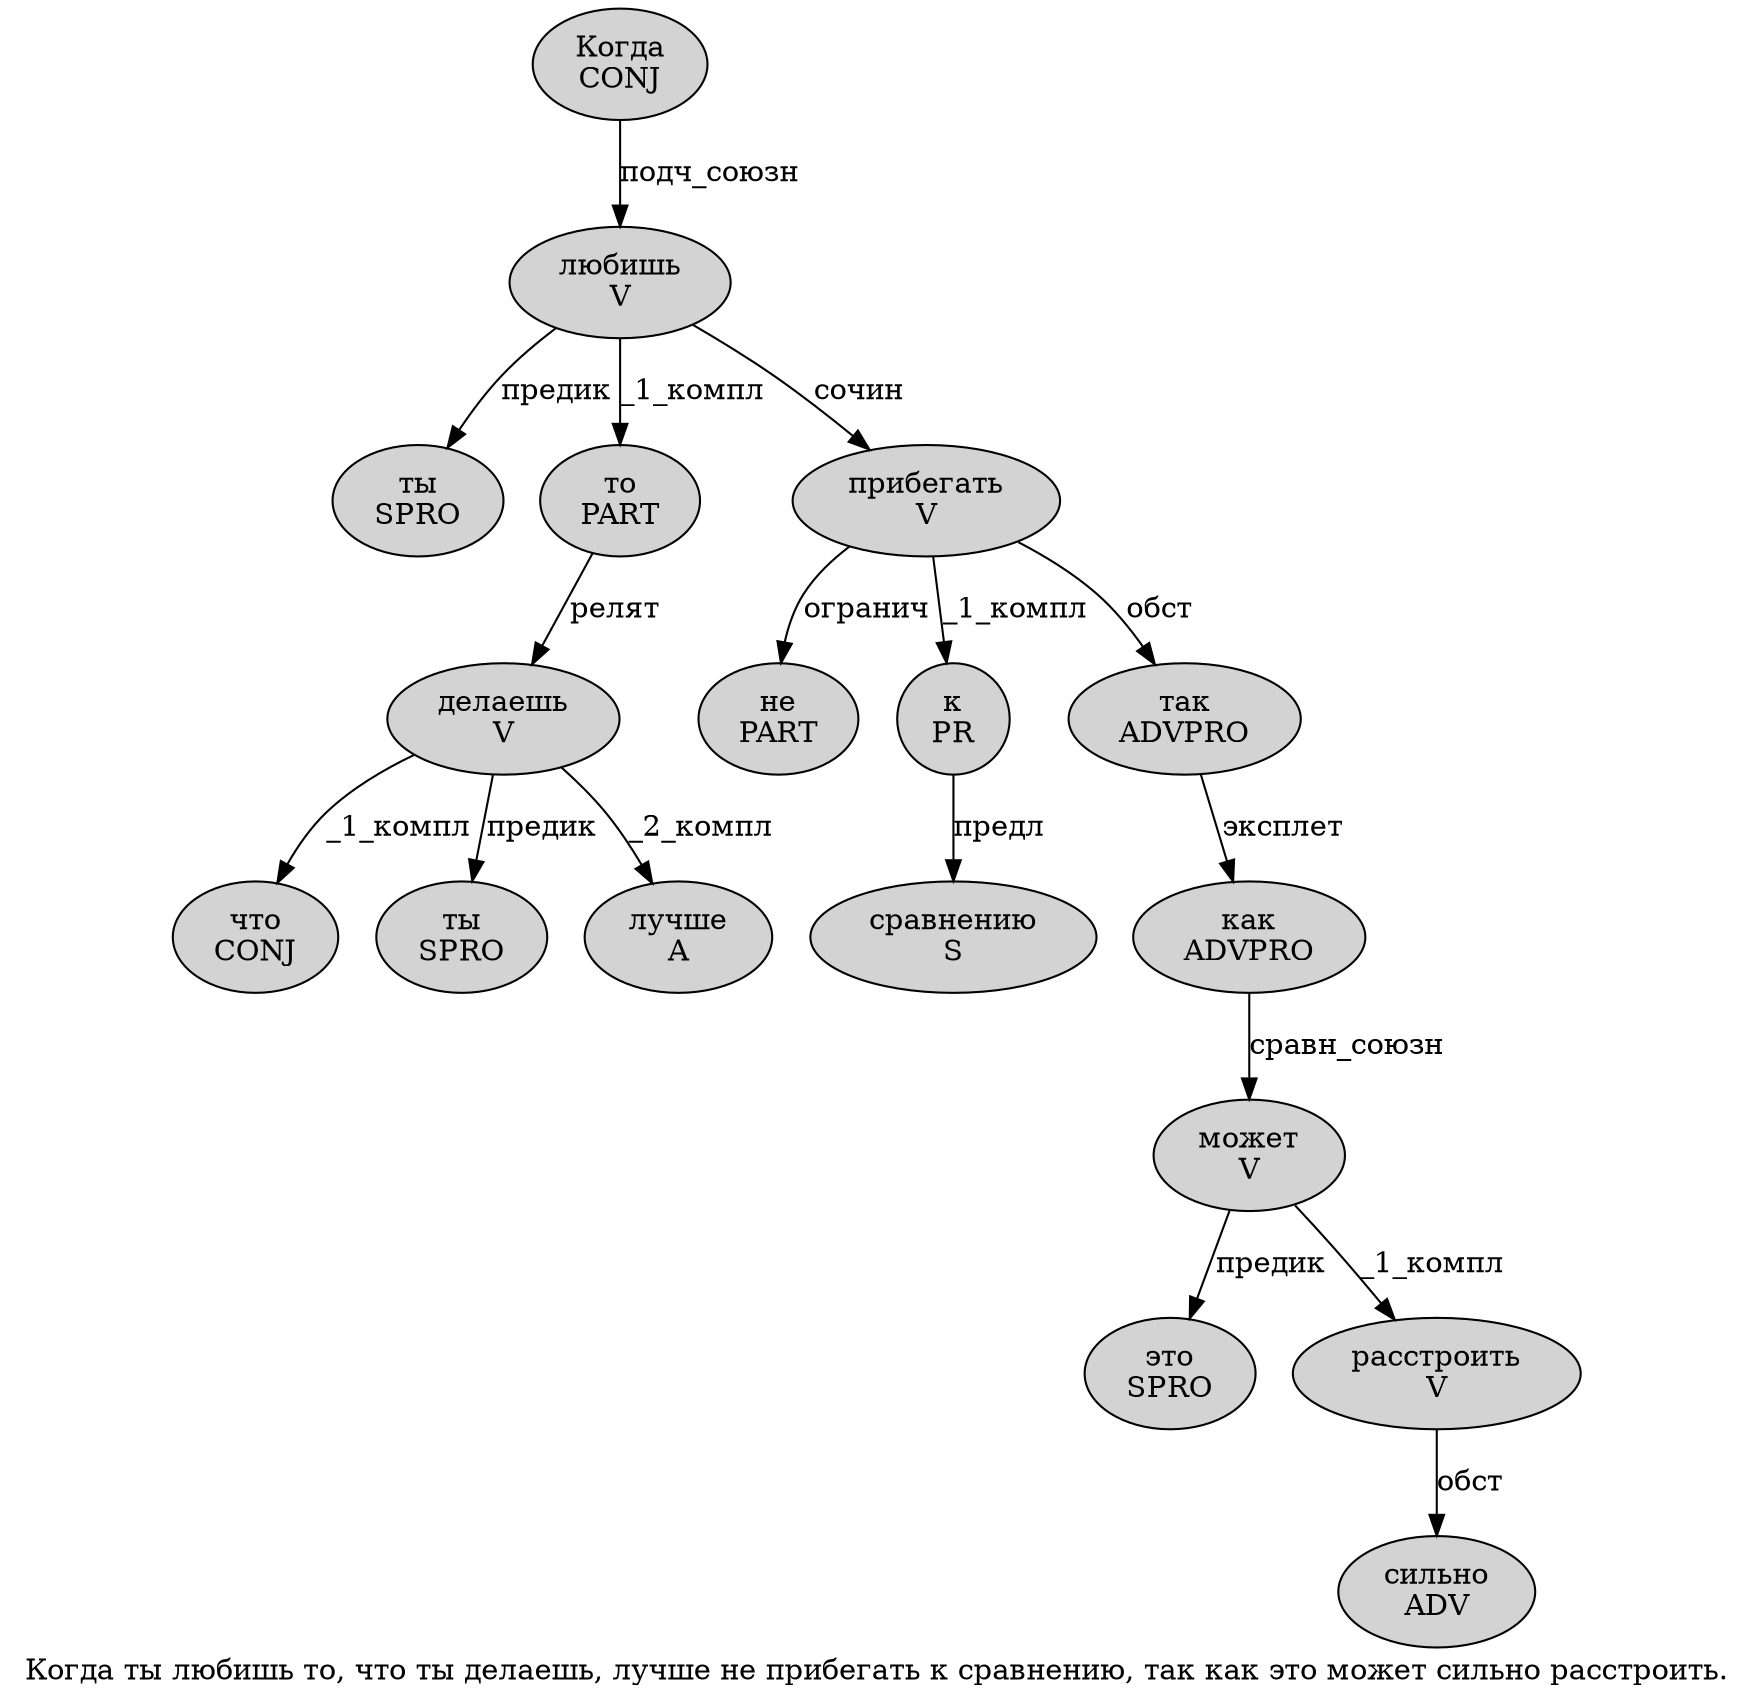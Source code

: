 digraph SENTENCE_931 {
	graph [label="Когда ты любишь то, что ты делаешь, лучше не прибегать к сравнению, так как это может сильно расстроить."]
	node [style=filled]
		0 [label="Когда
CONJ" color="" fillcolor=lightgray penwidth=1 shape=ellipse]
		1 [label="ты
SPRO" color="" fillcolor=lightgray penwidth=1 shape=ellipse]
		2 [label="любишь
V" color="" fillcolor=lightgray penwidth=1 shape=ellipse]
		3 [label="то
PART" color="" fillcolor=lightgray penwidth=1 shape=ellipse]
		5 [label="что
CONJ" color="" fillcolor=lightgray penwidth=1 shape=ellipse]
		6 [label="ты
SPRO" color="" fillcolor=lightgray penwidth=1 shape=ellipse]
		7 [label="делаешь
V" color="" fillcolor=lightgray penwidth=1 shape=ellipse]
		9 [label="лучше
A" color="" fillcolor=lightgray penwidth=1 shape=ellipse]
		10 [label="не
PART" color="" fillcolor=lightgray penwidth=1 shape=ellipse]
		11 [label="прибегать
V" color="" fillcolor=lightgray penwidth=1 shape=ellipse]
		12 [label="к
PR" color="" fillcolor=lightgray penwidth=1 shape=ellipse]
		13 [label="сравнению
S" color="" fillcolor=lightgray penwidth=1 shape=ellipse]
		15 [label="так
ADVPRO" color="" fillcolor=lightgray penwidth=1 shape=ellipse]
		16 [label="как
ADVPRO" color="" fillcolor=lightgray penwidth=1 shape=ellipse]
		17 [label="это
SPRO" color="" fillcolor=lightgray penwidth=1 shape=ellipse]
		18 [label="может
V" color="" fillcolor=lightgray penwidth=1 shape=ellipse]
		19 [label="сильно
ADV" color="" fillcolor=lightgray penwidth=1 shape=ellipse]
		20 [label="расстроить
V" color="" fillcolor=lightgray penwidth=1 shape=ellipse]
			16 -> 18 [label="сравн_союзн"]
			2 -> 1 [label="предик"]
			2 -> 3 [label="_1_компл"]
			2 -> 11 [label="сочин"]
			11 -> 10 [label="огранич"]
			11 -> 12 [label="_1_компл"]
			11 -> 15 [label="обст"]
			3 -> 7 [label="релят"]
			18 -> 17 [label="предик"]
			18 -> 20 [label="_1_компл"]
			20 -> 19 [label="обст"]
			7 -> 5 [label="_1_компл"]
			7 -> 6 [label="предик"]
			7 -> 9 [label="_2_компл"]
			15 -> 16 [label="эксплет"]
			0 -> 2 [label="подч_союзн"]
			12 -> 13 [label="предл"]
}